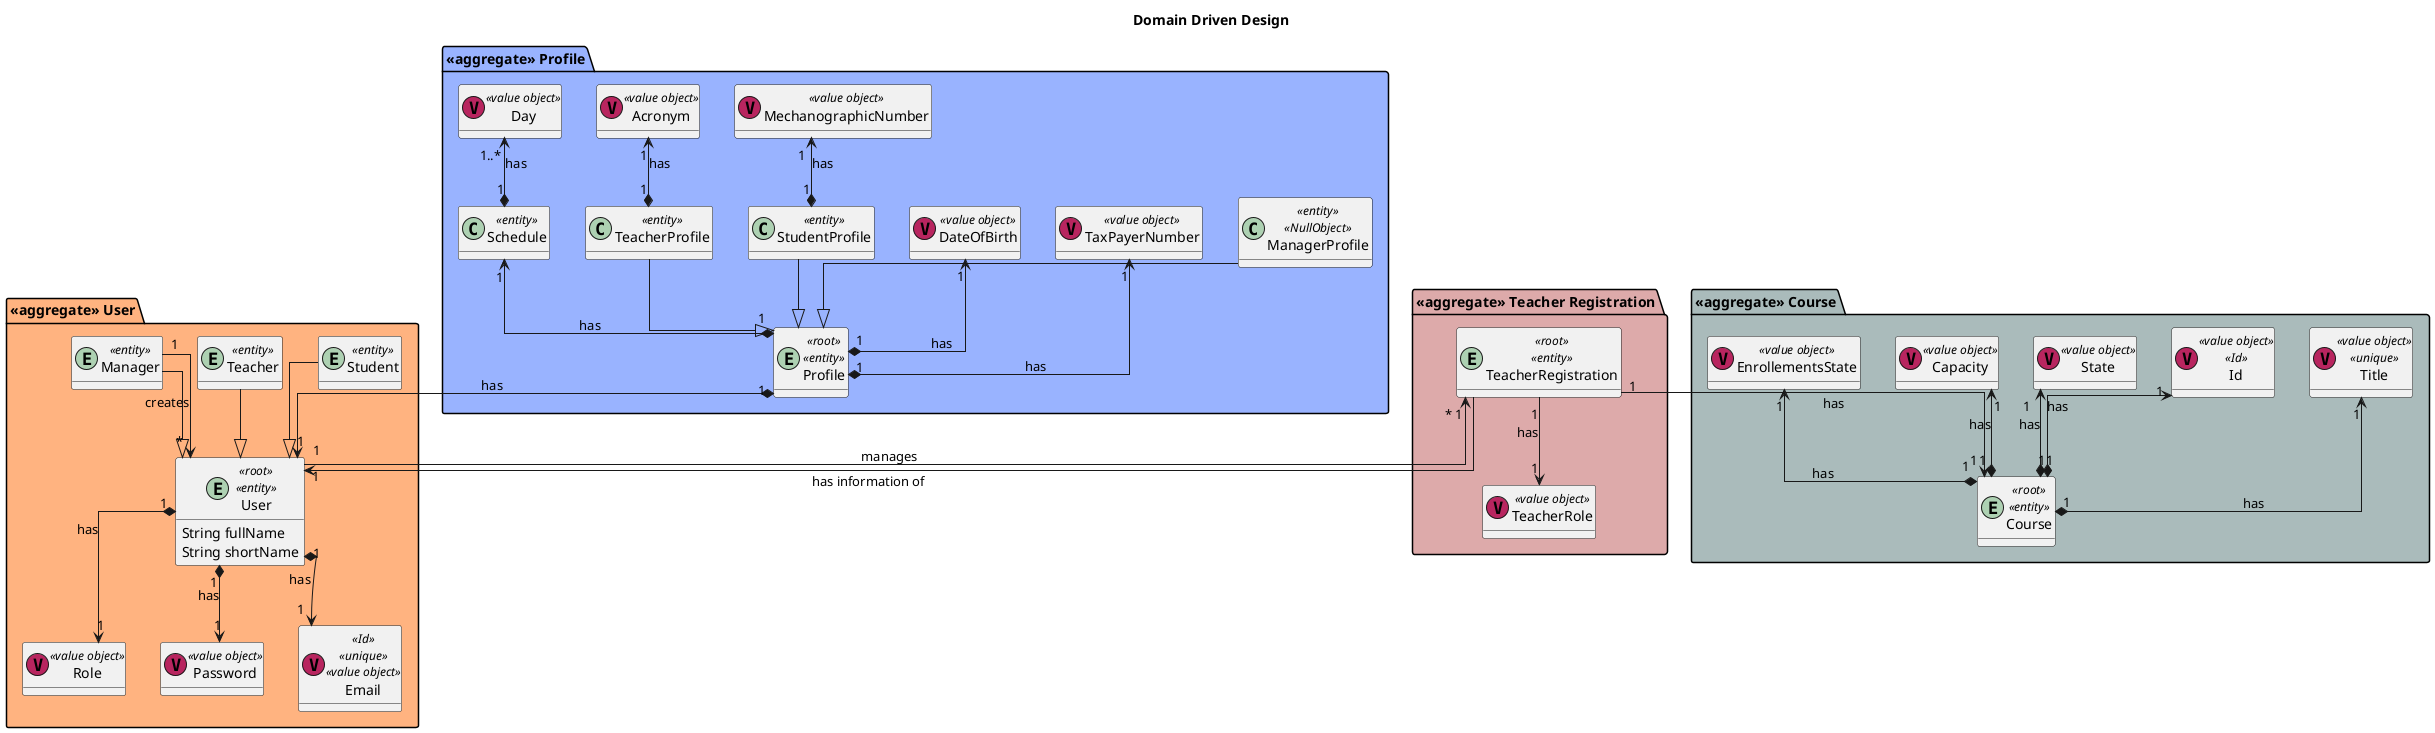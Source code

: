 @startuml

hide methods

skinparam packageStyle rectangle
skinparam linetype ortho

top to bottom direction

title Domain Driven Design

package "<<aggregate>> User" <<Folder>> #ffb380 {

   entity User <<root>> <<entity>>{
        String fullName
        String shortName
    }

    class Role <<(V,#B8255F) value object>> {}
    class Password <<(V,#B8255F) value object>> {}
    class Email <<Id>> <<unique>> <<(V,#B8255F) value object>>  {}
    entity Student <<entity>>{}
    entity Teacher <<entity>>{}
    entity Manager <<entity>>{}

    User "1" *--> "1" Email : has
    User "1" *--> "1" Password : has
    User "1" *--> "1" Role : has
    Manager "1" --> "*" User : creates
    Manager --|> User
    Student --|> User
    Teacher --|> User
}

package "<<aggregate>> Profile" <<Folder>> #99b3ff {
   entity Profile <<root>> <<entity>>{}

    class TeacherProfile <<entity>> {}
    class StudentProfile <<entity>> {}
    class ManagerProfile <<entity>> <<NullObject>> {}
    class TaxPayerNumber <<(V,#B8255F) value object>> {}
    class DateOfBirth <<(V,#B8255F) value object>> {}
    class MechanographicNumber <<(V,#B8255F) value object>> {}
    class Acronym <<(V,#B8255F) value object>> {}
    class Schedule <<entity>> {}
    class "Day" as ProfileDay <<(V,#B8255F) value object>> {}

    TeacherProfile --|> Profile
    StudentProfile --|> Profile
    ManagerProfile --|> Profile
    TaxPayerNumber "1" <--* "1" Profile : has
    DateOfBirth "1" <--* "1" Profile : has
    MechanographicNumber "1" <--* "1" StudentProfile : has
    Acronym "1" <--* "1" TeacherProfile : has
    Schedule "1" <--* "1" Profile : has
    ProfileDay "1..*" <--* "1" Schedule : has
}
Profile "1" *--> "1" User : has

package "<<aggregate>> Teacher Registration" <<Folder>> #ddaaaa {
    entity TeacherRegistration <<root>> <<entity>>{
        }
    class TeacherRole <<(V,#B8255F) value object>> {}


    User "1" --> "*" TeacherRegistration : manages
    TeacherRegistration "1" --> "1" TeacherRole : has
    TeacherRegistration "1" --> "1" User : has information of

}

package "<<aggregate>> Course" <<Folder>> #aabbbb {
   entity Course <<root>> <<entity>>{
    }
    class "Title" as CourseTitle <<(V,#B8255F) value object>> <<unique>> {}
    class Id <<(V,#B8255F) value object>> <<Id>> {}
    class CourseState as "State" <<(V,#B8255F) value object>> {}
    class Capacity <<(V,#B8255F) value object>> {}
    class EnrollementsState <<(V,#B8255F) value object>> {}

    CourseTitle "1" <--* "1" Course : has
    Id "1" <--* "1" Course : has
    CourseState "1" <--* "1" Course : has
    Capacity "1" <--* "1" Course : has
    EnrollementsState "1" <--* "1" Course : has
    TeacherRegistration "1" --> "1" Course : has
    }
}

@enduml